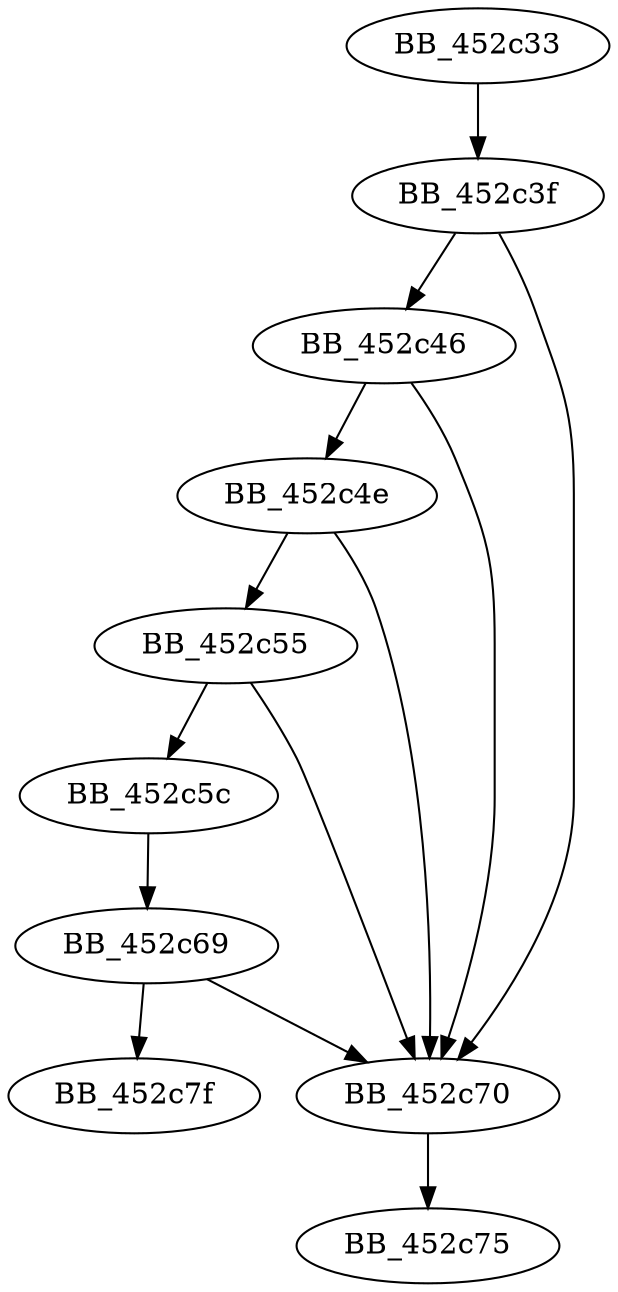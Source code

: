 DiGraph sub_452C33{
BB_452c33->BB_452c3f
BB_452c3f->BB_452c46
BB_452c3f->BB_452c70
BB_452c46->BB_452c4e
BB_452c46->BB_452c70
BB_452c4e->BB_452c55
BB_452c4e->BB_452c70
BB_452c55->BB_452c5c
BB_452c55->BB_452c70
BB_452c5c->BB_452c69
BB_452c69->BB_452c70
BB_452c69->BB_452c7f
BB_452c70->BB_452c75
}

